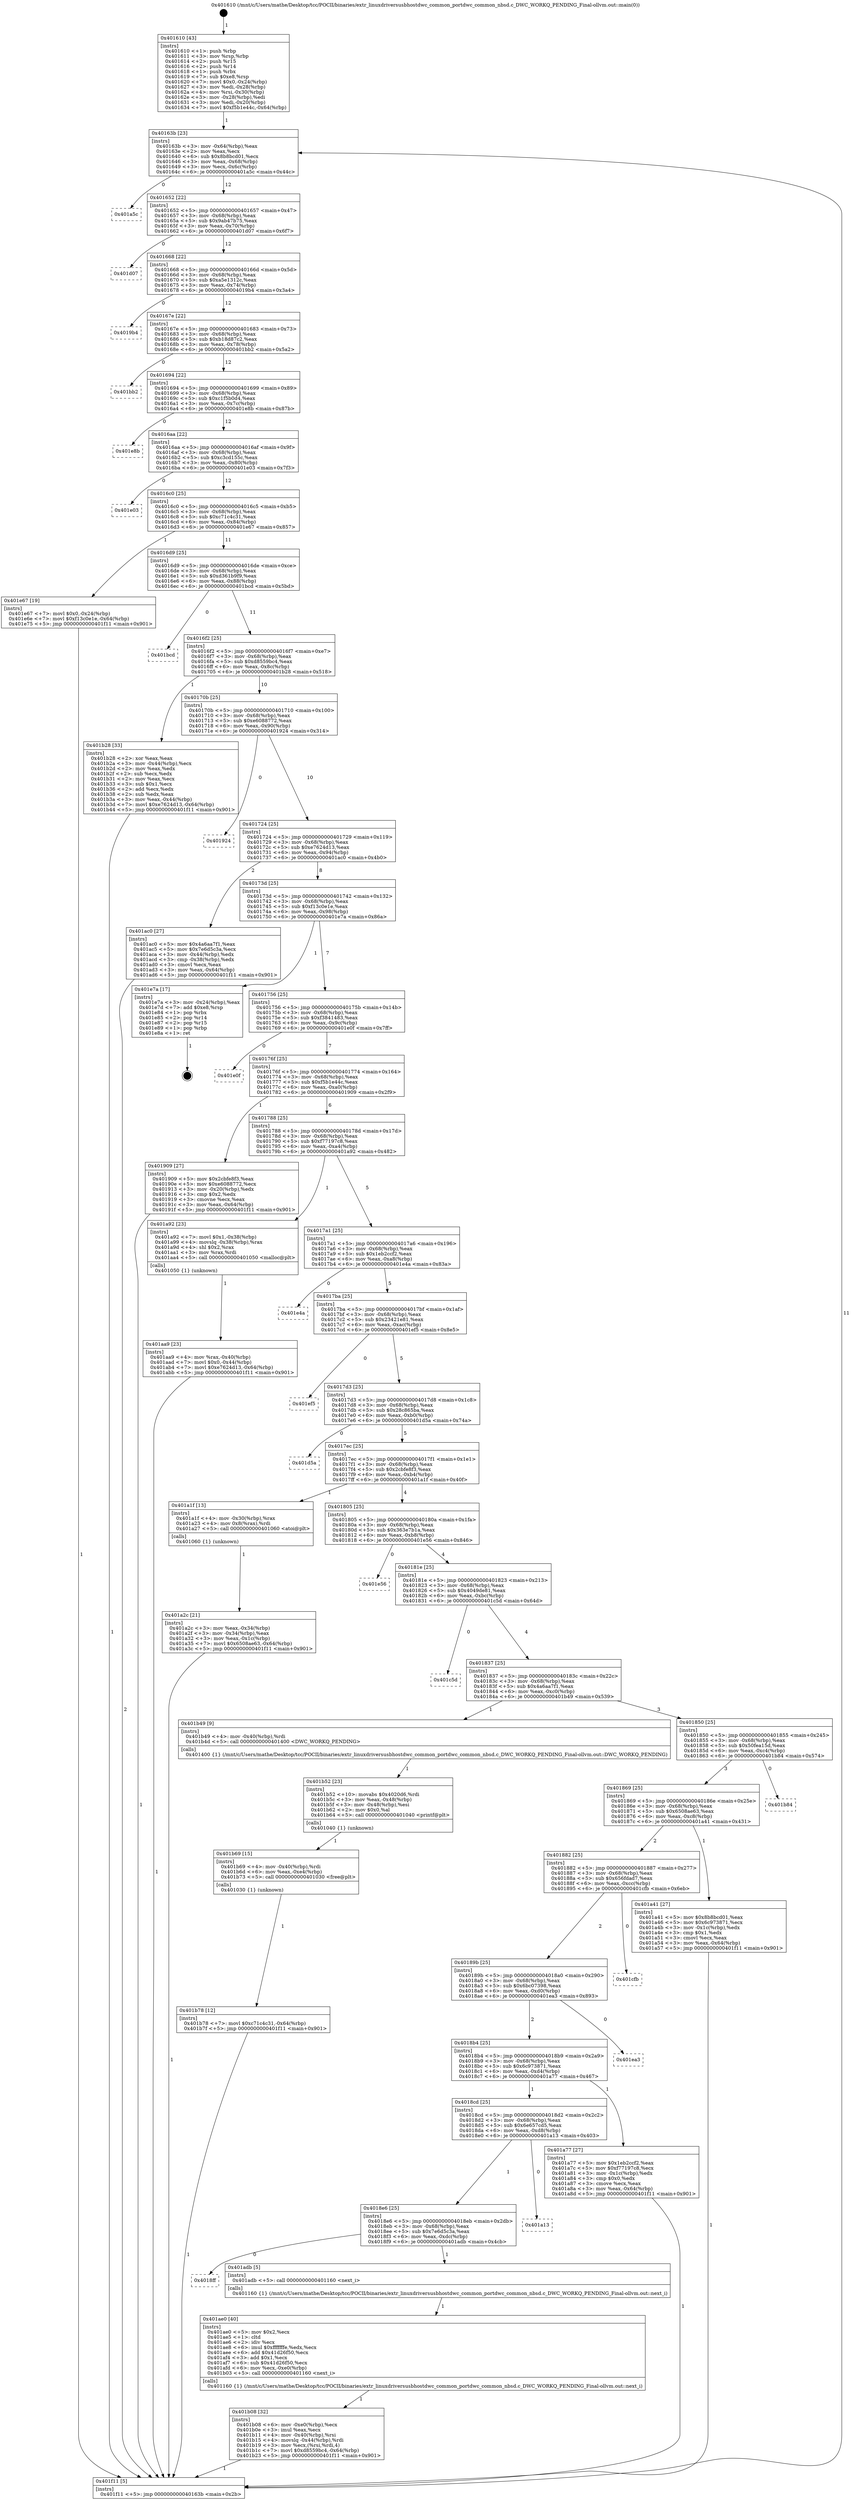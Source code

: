 digraph "0x401610" {
  label = "0x401610 (/mnt/c/Users/mathe/Desktop/tcc/POCII/binaries/extr_linuxdriversusbhostdwc_common_portdwc_common_nbsd.c_DWC_WORKQ_PENDING_Final-ollvm.out::main(0))"
  labelloc = "t"
  node[shape=record]

  Entry [label="",width=0.3,height=0.3,shape=circle,fillcolor=black,style=filled]
  "0x40163b" [label="{
     0x40163b [23]\l
     | [instrs]\l
     &nbsp;&nbsp;0x40163b \<+3\>: mov -0x64(%rbp),%eax\l
     &nbsp;&nbsp;0x40163e \<+2\>: mov %eax,%ecx\l
     &nbsp;&nbsp;0x401640 \<+6\>: sub $0x8b8bcd01,%ecx\l
     &nbsp;&nbsp;0x401646 \<+3\>: mov %eax,-0x68(%rbp)\l
     &nbsp;&nbsp;0x401649 \<+3\>: mov %ecx,-0x6c(%rbp)\l
     &nbsp;&nbsp;0x40164c \<+6\>: je 0000000000401a5c \<main+0x44c\>\l
  }"]
  "0x401a5c" [label="{
     0x401a5c\l
  }", style=dashed]
  "0x401652" [label="{
     0x401652 [22]\l
     | [instrs]\l
     &nbsp;&nbsp;0x401652 \<+5\>: jmp 0000000000401657 \<main+0x47\>\l
     &nbsp;&nbsp;0x401657 \<+3\>: mov -0x68(%rbp),%eax\l
     &nbsp;&nbsp;0x40165a \<+5\>: sub $0x9ab47b75,%eax\l
     &nbsp;&nbsp;0x40165f \<+3\>: mov %eax,-0x70(%rbp)\l
     &nbsp;&nbsp;0x401662 \<+6\>: je 0000000000401d07 \<main+0x6f7\>\l
  }"]
  Exit [label="",width=0.3,height=0.3,shape=circle,fillcolor=black,style=filled,peripheries=2]
  "0x401d07" [label="{
     0x401d07\l
  }", style=dashed]
  "0x401668" [label="{
     0x401668 [22]\l
     | [instrs]\l
     &nbsp;&nbsp;0x401668 \<+5\>: jmp 000000000040166d \<main+0x5d\>\l
     &nbsp;&nbsp;0x40166d \<+3\>: mov -0x68(%rbp),%eax\l
     &nbsp;&nbsp;0x401670 \<+5\>: sub $0xa5e1312c,%eax\l
     &nbsp;&nbsp;0x401675 \<+3\>: mov %eax,-0x74(%rbp)\l
     &nbsp;&nbsp;0x401678 \<+6\>: je 00000000004019b4 \<main+0x3a4\>\l
  }"]
  "0x401b78" [label="{
     0x401b78 [12]\l
     | [instrs]\l
     &nbsp;&nbsp;0x401b78 \<+7\>: movl $0xc71c4c31,-0x64(%rbp)\l
     &nbsp;&nbsp;0x401b7f \<+5\>: jmp 0000000000401f11 \<main+0x901\>\l
  }"]
  "0x4019b4" [label="{
     0x4019b4\l
  }", style=dashed]
  "0x40167e" [label="{
     0x40167e [22]\l
     | [instrs]\l
     &nbsp;&nbsp;0x40167e \<+5\>: jmp 0000000000401683 \<main+0x73\>\l
     &nbsp;&nbsp;0x401683 \<+3\>: mov -0x68(%rbp),%eax\l
     &nbsp;&nbsp;0x401686 \<+5\>: sub $0xb18d87c2,%eax\l
     &nbsp;&nbsp;0x40168b \<+3\>: mov %eax,-0x78(%rbp)\l
     &nbsp;&nbsp;0x40168e \<+6\>: je 0000000000401bb2 \<main+0x5a2\>\l
  }"]
  "0x401b69" [label="{
     0x401b69 [15]\l
     | [instrs]\l
     &nbsp;&nbsp;0x401b69 \<+4\>: mov -0x40(%rbp),%rdi\l
     &nbsp;&nbsp;0x401b6d \<+6\>: mov %eax,-0xe4(%rbp)\l
     &nbsp;&nbsp;0x401b73 \<+5\>: call 0000000000401030 \<free@plt\>\l
     | [calls]\l
     &nbsp;&nbsp;0x401030 \{1\} (unknown)\l
  }"]
  "0x401bb2" [label="{
     0x401bb2\l
  }", style=dashed]
  "0x401694" [label="{
     0x401694 [22]\l
     | [instrs]\l
     &nbsp;&nbsp;0x401694 \<+5\>: jmp 0000000000401699 \<main+0x89\>\l
     &nbsp;&nbsp;0x401699 \<+3\>: mov -0x68(%rbp),%eax\l
     &nbsp;&nbsp;0x40169c \<+5\>: sub $0xc1f5b0d4,%eax\l
     &nbsp;&nbsp;0x4016a1 \<+3\>: mov %eax,-0x7c(%rbp)\l
     &nbsp;&nbsp;0x4016a4 \<+6\>: je 0000000000401e8b \<main+0x87b\>\l
  }"]
  "0x401b52" [label="{
     0x401b52 [23]\l
     | [instrs]\l
     &nbsp;&nbsp;0x401b52 \<+10\>: movabs $0x4020d6,%rdi\l
     &nbsp;&nbsp;0x401b5c \<+3\>: mov %eax,-0x48(%rbp)\l
     &nbsp;&nbsp;0x401b5f \<+3\>: mov -0x48(%rbp),%esi\l
     &nbsp;&nbsp;0x401b62 \<+2\>: mov $0x0,%al\l
     &nbsp;&nbsp;0x401b64 \<+5\>: call 0000000000401040 \<printf@plt\>\l
     | [calls]\l
     &nbsp;&nbsp;0x401040 \{1\} (unknown)\l
  }"]
  "0x401e8b" [label="{
     0x401e8b\l
  }", style=dashed]
  "0x4016aa" [label="{
     0x4016aa [22]\l
     | [instrs]\l
     &nbsp;&nbsp;0x4016aa \<+5\>: jmp 00000000004016af \<main+0x9f\>\l
     &nbsp;&nbsp;0x4016af \<+3\>: mov -0x68(%rbp),%eax\l
     &nbsp;&nbsp;0x4016b2 \<+5\>: sub $0xc3cd155c,%eax\l
     &nbsp;&nbsp;0x4016b7 \<+3\>: mov %eax,-0x80(%rbp)\l
     &nbsp;&nbsp;0x4016ba \<+6\>: je 0000000000401e03 \<main+0x7f3\>\l
  }"]
  "0x401b08" [label="{
     0x401b08 [32]\l
     | [instrs]\l
     &nbsp;&nbsp;0x401b08 \<+6\>: mov -0xe0(%rbp),%ecx\l
     &nbsp;&nbsp;0x401b0e \<+3\>: imul %eax,%ecx\l
     &nbsp;&nbsp;0x401b11 \<+4\>: mov -0x40(%rbp),%rsi\l
     &nbsp;&nbsp;0x401b15 \<+4\>: movslq -0x44(%rbp),%rdi\l
     &nbsp;&nbsp;0x401b19 \<+3\>: mov %ecx,(%rsi,%rdi,4)\l
     &nbsp;&nbsp;0x401b1c \<+7\>: movl $0xd8559bc4,-0x64(%rbp)\l
     &nbsp;&nbsp;0x401b23 \<+5\>: jmp 0000000000401f11 \<main+0x901\>\l
  }"]
  "0x401e03" [label="{
     0x401e03\l
  }", style=dashed]
  "0x4016c0" [label="{
     0x4016c0 [25]\l
     | [instrs]\l
     &nbsp;&nbsp;0x4016c0 \<+5\>: jmp 00000000004016c5 \<main+0xb5\>\l
     &nbsp;&nbsp;0x4016c5 \<+3\>: mov -0x68(%rbp),%eax\l
     &nbsp;&nbsp;0x4016c8 \<+5\>: sub $0xc71c4c31,%eax\l
     &nbsp;&nbsp;0x4016cd \<+6\>: mov %eax,-0x84(%rbp)\l
     &nbsp;&nbsp;0x4016d3 \<+6\>: je 0000000000401e67 \<main+0x857\>\l
  }"]
  "0x401ae0" [label="{
     0x401ae0 [40]\l
     | [instrs]\l
     &nbsp;&nbsp;0x401ae0 \<+5\>: mov $0x2,%ecx\l
     &nbsp;&nbsp;0x401ae5 \<+1\>: cltd\l
     &nbsp;&nbsp;0x401ae6 \<+2\>: idiv %ecx\l
     &nbsp;&nbsp;0x401ae8 \<+6\>: imul $0xfffffffe,%edx,%ecx\l
     &nbsp;&nbsp;0x401aee \<+6\>: add $0x41d26f50,%ecx\l
     &nbsp;&nbsp;0x401af4 \<+3\>: add $0x1,%ecx\l
     &nbsp;&nbsp;0x401af7 \<+6\>: sub $0x41d26f50,%ecx\l
     &nbsp;&nbsp;0x401afd \<+6\>: mov %ecx,-0xe0(%rbp)\l
     &nbsp;&nbsp;0x401b03 \<+5\>: call 0000000000401160 \<next_i\>\l
     | [calls]\l
     &nbsp;&nbsp;0x401160 \{1\} (/mnt/c/Users/mathe/Desktop/tcc/POCII/binaries/extr_linuxdriversusbhostdwc_common_portdwc_common_nbsd.c_DWC_WORKQ_PENDING_Final-ollvm.out::next_i)\l
  }"]
  "0x401e67" [label="{
     0x401e67 [19]\l
     | [instrs]\l
     &nbsp;&nbsp;0x401e67 \<+7\>: movl $0x0,-0x24(%rbp)\l
     &nbsp;&nbsp;0x401e6e \<+7\>: movl $0xf13c0e1e,-0x64(%rbp)\l
     &nbsp;&nbsp;0x401e75 \<+5\>: jmp 0000000000401f11 \<main+0x901\>\l
  }"]
  "0x4016d9" [label="{
     0x4016d9 [25]\l
     | [instrs]\l
     &nbsp;&nbsp;0x4016d9 \<+5\>: jmp 00000000004016de \<main+0xce\>\l
     &nbsp;&nbsp;0x4016de \<+3\>: mov -0x68(%rbp),%eax\l
     &nbsp;&nbsp;0x4016e1 \<+5\>: sub $0xd361b9f9,%eax\l
     &nbsp;&nbsp;0x4016e6 \<+6\>: mov %eax,-0x88(%rbp)\l
     &nbsp;&nbsp;0x4016ec \<+6\>: je 0000000000401bcd \<main+0x5bd\>\l
  }"]
  "0x4018ff" [label="{
     0x4018ff\l
  }", style=dashed]
  "0x401bcd" [label="{
     0x401bcd\l
  }", style=dashed]
  "0x4016f2" [label="{
     0x4016f2 [25]\l
     | [instrs]\l
     &nbsp;&nbsp;0x4016f2 \<+5\>: jmp 00000000004016f7 \<main+0xe7\>\l
     &nbsp;&nbsp;0x4016f7 \<+3\>: mov -0x68(%rbp),%eax\l
     &nbsp;&nbsp;0x4016fa \<+5\>: sub $0xd8559bc4,%eax\l
     &nbsp;&nbsp;0x4016ff \<+6\>: mov %eax,-0x8c(%rbp)\l
     &nbsp;&nbsp;0x401705 \<+6\>: je 0000000000401b28 \<main+0x518\>\l
  }"]
  "0x401adb" [label="{
     0x401adb [5]\l
     | [instrs]\l
     &nbsp;&nbsp;0x401adb \<+5\>: call 0000000000401160 \<next_i\>\l
     | [calls]\l
     &nbsp;&nbsp;0x401160 \{1\} (/mnt/c/Users/mathe/Desktop/tcc/POCII/binaries/extr_linuxdriversusbhostdwc_common_portdwc_common_nbsd.c_DWC_WORKQ_PENDING_Final-ollvm.out::next_i)\l
  }"]
  "0x401b28" [label="{
     0x401b28 [33]\l
     | [instrs]\l
     &nbsp;&nbsp;0x401b28 \<+2\>: xor %eax,%eax\l
     &nbsp;&nbsp;0x401b2a \<+3\>: mov -0x44(%rbp),%ecx\l
     &nbsp;&nbsp;0x401b2d \<+2\>: mov %eax,%edx\l
     &nbsp;&nbsp;0x401b2f \<+2\>: sub %ecx,%edx\l
     &nbsp;&nbsp;0x401b31 \<+2\>: mov %eax,%ecx\l
     &nbsp;&nbsp;0x401b33 \<+3\>: sub $0x1,%ecx\l
     &nbsp;&nbsp;0x401b36 \<+2\>: add %ecx,%edx\l
     &nbsp;&nbsp;0x401b38 \<+2\>: sub %edx,%eax\l
     &nbsp;&nbsp;0x401b3a \<+3\>: mov %eax,-0x44(%rbp)\l
     &nbsp;&nbsp;0x401b3d \<+7\>: movl $0xe7624d13,-0x64(%rbp)\l
     &nbsp;&nbsp;0x401b44 \<+5\>: jmp 0000000000401f11 \<main+0x901\>\l
  }"]
  "0x40170b" [label="{
     0x40170b [25]\l
     | [instrs]\l
     &nbsp;&nbsp;0x40170b \<+5\>: jmp 0000000000401710 \<main+0x100\>\l
     &nbsp;&nbsp;0x401710 \<+3\>: mov -0x68(%rbp),%eax\l
     &nbsp;&nbsp;0x401713 \<+5\>: sub $0xe6088772,%eax\l
     &nbsp;&nbsp;0x401718 \<+6\>: mov %eax,-0x90(%rbp)\l
     &nbsp;&nbsp;0x40171e \<+6\>: je 0000000000401924 \<main+0x314\>\l
  }"]
  "0x4018e6" [label="{
     0x4018e6 [25]\l
     | [instrs]\l
     &nbsp;&nbsp;0x4018e6 \<+5\>: jmp 00000000004018eb \<main+0x2db\>\l
     &nbsp;&nbsp;0x4018eb \<+3\>: mov -0x68(%rbp),%eax\l
     &nbsp;&nbsp;0x4018ee \<+5\>: sub $0x7e6d5c3a,%eax\l
     &nbsp;&nbsp;0x4018f3 \<+6\>: mov %eax,-0xdc(%rbp)\l
     &nbsp;&nbsp;0x4018f9 \<+6\>: je 0000000000401adb \<main+0x4cb\>\l
  }"]
  "0x401924" [label="{
     0x401924\l
  }", style=dashed]
  "0x401724" [label="{
     0x401724 [25]\l
     | [instrs]\l
     &nbsp;&nbsp;0x401724 \<+5\>: jmp 0000000000401729 \<main+0x119\>\l
     &nbsp;&nbsp;0x401729 \<+3\>: mov -0x68(%rbp),%eax\l
     &nbsp;&nbsp;0x40172c \<+5\>: sub $0xe7624d13,%eax\l
     &nbsp;&nbsp;0x401731 \<+6\>: mov %eax,-0x94(%rbp)\l
     &nbsp;&nbsp;0x401737 \<+6\>: je 0000000000401ac0 \<main+0x4b0\>\l
  }"]
  "0x401a13" [label="{
     0x401a13\l
  }", style=dashed]
  "0x401ac0" [label="{
     0x401ac0 [27]\l
     | [instrs]\l
     &nbsp;&nbsp;0x401ac0 \<+5\>: mov $0x4a6aa7f1,%eax\l
     &nbsp;&nbsp;0x401ac5 \<+5\>: mov $0x7e6d5c3a,%ecx\l
     &nbsp;&nbsp;0x401aca \<+3\>: mov -0x44(%rbp),%edx\l
     &nbsp;&nbsp;0x401acd \<+3\>: cmp -0x38(%rbp),%edx\l
     &nbsp;&nbsp;0x401ad0 \<+3\>: cmovl %ecx,%eax\l
     &nbsp;&nbsp;0x401ad3 \<+3\>: mov %eax,-0x64(%rbp)\l
     &nbsp;&nbsp;0x401ad6 \<+5\>: jmp 0000000000401f11 \<main+0x901\>\l
  }"]
  "0x40173d" [label="{
     0x40173d [25]\l
     | [instrs]\l
     &nbsp;&nbsp;0x40173d \<+5\>: jmp 0000000000401742 \<main+0x132\>\l
     &nbsp;&nbsp;0x401742 \<+3\>: mov -0x68(%rbp),%eax\l
     &nbsp;&nbsp;0x401745 \<+5\>: sub $0xf13c0e1e,%eax\l
     &nbsp;&nbsp;0x40174a \<+6\>: mov %eax,-0x98(%rbp)\l
     &nbsp;&nbsp;0x401750 \<+6\>: je 0000000000401e7a \<main+0x86a\>\l
  }"]
  "0x401aa9" [label="{
     0x401aa9 [23]\l
     | [instrs]\l
     &nbsp;&nbsp;0x401aa9 \<+4\>: mov %rax,-0x40(%rbp)\l
     &nbsp;&nbsp;0x401aad \<+7\>: movl $0x0,-0x44(%rbp)\l
     &nbsp;&nbsp;0x401ab4 \<+7\>: movl $0xe7624d13,-0x64(%rbp)\l
     &nbsp;&nbsp;0x401abb \<+5\>: jmp 0000000000401f11 \<main+0x901\>\l
  }"]
  "0x401e7a" [label="{
     0x401e7a [17]\l
     | [instrs]\l
     &nbsp;&nbsp;0x401e7a \<+3\>: mov -0x24(%rbp),%eax\l
     &nbsp;&nbsp;0x401e7d \<+7\>: add $0xe8,%rsp\l
     &nbsp;&nbsp;0x401e84 \<+1\>: pop %rbx\l
     &nbsp;&nbsp;0x401e85 \<+2\>: pop %r14\l
     &nbsp;&nbsp;0x401e87 \<+2\>: pop %r15\l
     &nbsp;&nbsp;0x401e89 \<+1\>: pop %rbp\l
     &nbsp;&nbsp;0x401e8a \<+1\>: ret\l
  }"]
  "0x401756" [label="{
     0x401756 [25]\l
     | [instrs]\l
     &nbsp;&nbsp;0x401756 \<+5\>: jmp 000000000040175b \<main+0x14b\>\l
     &nbsp;&nbsp;0x40175b \<+3\>: mov -0x68(%rbp),%eax\l
     &nbsp;&nbsp;0x40175e \<+5\>: sub $0xf3841483,%eax\l
     &nbsp;&nbsp;0x401763 \<+6\>: mov %eax,-0x9c(%rbp)\l
     &nbsp;&nbsp;0x401769 \<+6\>: je 0000000000401e0f \<main+0x7ff\>\l
  }"]
  "0x4018cd" [label="{
     0x4018cd [25]\l
     | [instrs]\l
     &nbsp;&nbsp;0x4018cd \<+5\>: jmp 00000000004018d2 \<main+0x2c2\>\l
     &nbsp;&nbsp;0x4018d2 \<+3\>: mov -0x68(%rbp),%eax\l
     &nbsp;&nbsp;0x4018d5 \<+5\>: sub $0x6e657cd5,%eax\l
     &nbsp;&nbsp;0x4018da \<+6\>: mov %eax,-0xd8(%rbp)\l
     &nbsp;&nbsp;0x4018e0 \<+6\>: je 0000000000401a13 \<main+0x403\>\l
  }"]
  "0x401e0f" [label="{
     0x401e0f\l
  }", style=dashed]
  "0x40176f" [label="{
     0x40176f [25]\l
     | [instrs]\l
     &nbsp;&nbsp;0x40176f \<+5\>: jmp 0000000000401774 \<main+0x164\>\l
     &nbsp;&nbsp;0x401774 \<+3\>: mov -0x68(%rbp),%eax\l
     &nbsp;&nbsp;0x401777 \<+5\>: sub $0xf5b1e44c,%eax\l
     &nbsp;&nbsp;0x40177c \<+6\>: mov %eax,-0xa0(%rbp)\l
     &nbsp;&nbsp;0x401782 \<+6\>: je 0000000000401909 \<main+0x2f9\>\l
  }"]
  "0x401a77" [label="{
     0x401a77 [27]\l
     | [instrs]\l
     &nbsp;&nbsp;0x401a77 \<+5\>: mov $0x1eb2ccf2,%eax\l
     &nbsp;&nbsp;0x401a7c \<+5\>: mov $0xf77197c8,%ecx\l
     &nbsp;&nbsp;0x401a81 \<+3\>: mov -0x1c(%rbp),%edx\l
     &nbsp;&nbsp;0x401a84 \<+3\>: cmp $0x0,%edx\l
     &nbsp;&nbsp;0x401a87 \<+3\>: cmove %ecx,%eax\l
     &nbsp;&nbsp;0x401a8a \<+3\>: mov %eax,-0x64(%rbp)\l
     &nbsp;&nbsp;0x401a8d \<+5\>: jmp 0000000000401f11 \<main+0x901\>\l
  }"]
  "0x401909" [label="{
     0x401909 [27]\l
     | [instrs]\l
     &nbsp;&nbsp;0x401909 \<+5\>: mov $0x2cbfe8f3,%eax\l
     &nbsp;&nbsp;0x40190e \<+5\>: mov $0xe6088772,%ecx\l
     &nbsp;&nbsp;0x401913 \<+3\>: mov -0x20(%rbp),%edx\l
     &nbsp;&nbsp;0x401916 \<+3\>: cmp $0x2,%edx\l
     &nbsp;&nbsp;0x401919 \<+3\>: cmovne %ecx,%eax\l
     &nbsp;&nbsp;0x40191c \<+3\>: mov %eax,-0x64(%rbp)\l
     &nbsp;&nbsp;0x40191f \<+5\>: jmp 0000000000401f11 \<main+0x901\>\l
  }"]
  "0x401788" [label="{
     0x401788 [25]\l
     | [instrs]\l
     &nbsp;&nbsp;0x401788 \<+5\>: jmp 000000000040178d \<main+0x17d\>\l
     &nbsp;&nbsp;0x40178d \<+3\>: mov -0x68(%rbp),%eax\l
     &nbsp;&nbsp;0x401790 \<+5\>: sub $0xf77197c8,%eax\l
     &nbsp;&nbsp;0x401795 \<+6\>: mov %eax,-0xa4(%rbp)\l
     &nbsp;&nbsp;0x40179b \<+6\>: je 0000000000401a92 \<main+0x482\>\l
  }"]
  "0x401f11" [label="{
     0x401f11 [5]\l
     | [instrs]\l
     &nbsp;&nbsp;0x401f11 \<+5\>: jmp 000000000040163b \<main+0x2b\>\l
  }"]
  "0x401610" [label="{
     0x401610 [43]\l
     | [instrs]\l
     &nbsp;&nbsp;0x401610 \<+1\>: push %rbp\l
     &nbsp;&nbsp;0x401611 \<+3\>: mov %rsp,%rbp\l
     &nbsp;&nbsp;0x401614 \<+2\>: push %r15\l
     &nbsp;&nbsp;0x401616 \<+2\>: push %r14\l
     &nbsp;&nbsp;0x401618 \<+1\>: push %rbx\l
     &nbsp;&nbsp;0x401619 \<+7\>: sub $0xe8,%rsp\l
     &nbsp;&nbsp;0x401620 \<+7\>: movl $0x0,-0x24(%rbp)\l
     &nbsp;&nbsp;0x401627 \<+3\>: mov %edi,-0x28(%rbp)\l
     &nbsp;&nbsp;0x40162a \<+4\>: mov %rsi,-0x30(%rbp)\l
     &nbsp;&nbsp;0x40162e \<+3\>: mov -0x28(%rbp),%edi\l
     &nbsp;&nbsp;0x401631 \<+3\>: mov %edi,-0x20(%rbp)\l
     &nbsp;&nbsp;0x401634 \<+7\>: movl $0xf5b1e44c,-0x64(%rbp)\l
  }"]
  "0x4018b4" [label="{
     0x4018b4 [25]\l
     | [instrs]\l
     &nbsp;&nbsp;0x4018b4 \<+5\>: jmp 00000000004018b9 \<main+0x2a9\>\l
     &nbsp;&nbsp;0x4018b9 \<+3\>: mov -0x68(%rbp),%eax\l
     &nbsp;&nbsp;0x4018bc \<+5\>: sub $0x6c973871,%eax\l
     &nbsp;&nbsp;0x4018c1 \<+6\>: mov %eax,-0xd4(%rbp)\l
     &nbsp;&nbsp;0x4018c7 \<+6\>: je 0000000000401a77 \<main+0x467\>\l
  }"]
  "0x401a92" [label="{
     0x401a92 [23]\l
     | [instrs]\l
     &nbsp;&nbsp;0x401a92 \<+7\>: movl $0x1,-0x38(%rbp)\l
     &nbsp;&nbsp;0x401a99 \<+4\>: movslq -0x38(%rbp),%rax\l
     &nbsp;&nbsp;0x401a9d \<+4\>: shl $0x2,%rax\l
     &nbsp;&nbsp;0x401aa1 \<+3\>: mov %rax,%rdi\l
     &nbsp;&nbsp;0x401aa4 \<+5\>: call 0000000000401050 \<malloc@plt\>\l
     | [calls]\l
     &nbsp;&nbsp;0x401050 \{1\} (unknown)\l
  }"]
  "0x4017a1" [label="{
     0x4017a1 [25]\l
     | [instrs]\l
     &nbsp;&nbsp;0x4017a1 \<+5\>: jmp 00000000004017a6 \<main+0x196\>\l
     &nbsp;&nbsp;0x4017a6 \<+3\>: mov -0x68(%rbp),%eax\l
     &nbsp;&nbsp;0x4017a9 \<+5\>: sub $0x1eb2ccf2,%eax\l
     &nbsp;&nbsp;0x4017ae \<+6\>: mov %eax,-0xa8(%rbp)\l
     &nbsp;&nbsp;0x4017b4 \<+6\>: je 0000000000401e4a \<main+0x83a\>\l
  }"]
  "0x401ea3" [label="{
     0x401ea3\l
  }", style=dashed]
  "0x401e4a" [label="{
     0x401e4a\l
  }", style=dashed]
  "0x4017ba" [label="{
     0x4017ba [25]\l
     | [instrs]\l
     &nbsp;&nbsp;0x4017ba \<+5\>: jmp 00000000004017bf \<main+0x1af\>\l
     &nbsp;&nbsp;0x4017bf \<+3\>: mov -0x68(%rbp),%eax\l
     &nbsp;&nbsp;0x4017c2 \<+5\>: sub $0x23421e81,%eax\l
     &nbsp;&nbsp;0x4017c7 \<+6\>: mov %eax,-0xac(%rbp)\l
     &nbsp;&nbsp;0x4017cd \<+6\>: je 0000000000401ef5 \<main+0x8e5\>\l
  }"]
  "0x40189b" [label="{
     0x40189b [25]\l
     | [instrs]\l
     &nbsp;&nbsp;0x40189b \<+5\>: jmp 00000000004018a0 \<main+0x290\>\l
     &nbsp;&nbsp;0x4018a0 \<+3\>: mov -0x68(%rbp),%eax\l
     &nbsp;&nbsp;0x4018a3 \<+5\>: sub $0x6bc07398,%eax\l
     &nbsp;&nbsp;0x4018a8 \<+6\>: mov %eax,-0xd0(%rbp)\l
     &nbsp;&nbsp;0x4018ae \<+6\>: je 0000000000401ea3 \<main+0x893\>\l
  }"]
  "0x401ef5" [label="{
     0x401ef5\l
  }", style=dashed]
  "0x4017d3" [label="{
     0x4017d3 [25]\l
     | [instrs]\l
     &nbsp;&nbsp;0x4017d3 \<+5\>: jmp 00000000004017d8 \<main+0x1c8\>\l
     &nbsp;&nbsp;0x4017d8 \<+3\>: mov -0x68(%rbp),%eax\l
     &nbsp;&nbsp;0x4017db \<+5\>: sub $0x28c865ba,%eax\l
     &nbsp;&nbsp;0x4017e0 \<+6\>: mov %eax,-0xb0(%rbp)\l
     &nbsp;&nbsp;0x4017e6 \<+6\>: je 0000000000401d5a \<main+0x74a\>\l
  }"]
  "0x401cfb" [label="{
     0x401cfb\l
  }", style=dashed]
  "0x401d5a" [label="{
     0x401d5a\l
  }", style=dashed]
  "0x4017ec" [label="{
     0x4017ec [25]\l
     | [instrs]\l
     &nbsp;&nbsp;0x4017ec \<+5\>: jmp 00000000004017f1 \<main+0x1e1\>\l
     &nbsp;&nbsp;0x4017f1 \<+3\>: mov -0x68(%rbp),%eax\l
     &nbsp;&nbsp;0x4017f4 \<+5\>: sub $0x2cbfe8f3,%eax\l
     &nbsp;&nbsp;0x4017f9 \<+6\>: mov %eax,-0xb4(%rbp)\l
     &nbsp;&nbsp;0x4017ff \<+6\>: je 0000000000401a1f \<main+0x40f\>\l
  }"]
  "0x401882" [label="{
     0x401882 [25]\l
     | [instrs]\l
     &nbsp;&nbsp;0x401882 \<+5\>: jmp 0000000000401887 \<main+0x277\>\l
     &nbsp;&nbsp;0x401887 \<+3\>: mov -0x68(%rbp),%eax\l
     &nbsp;&nbsp;0x40188a \<+5\>: sub $0x656fdad7,%eax\l
     &nbsp;&nbsp;0x40188f \<+6\>: mov %eax,-0xcc(%rbp)\l
     &nbsp;&nbsp;0x401895 \<+6\>: je 0000000000401cfb \<main+0x6eb\>\l
  }"]
  "0x401a1f" [label="{
     0x401a1f [13]\l
     | [instrs]\l
     &nbsp;&nbsp;0x401a1f \<+4\>: mov -0x30(%rbp),%rax\l
     &nbsp;&nbsp;0x401a23 \<+4\>: mov 0x8(%rax),%rdi\l
     &nbsp;&nbsp;0x401a27 \<+5\>: call 0000000000401060 \<atoi@plt\>\l
     | [calls]\l
     &nbsp;&nbsp;0x401060 \{1\} (unknown)\l
  }"]
  "0x401805" [label="{
     0x401805 [25]\l
     | [instrs]\l
     &nbsp;&nbsp;0x401805 \<+5\>: jmp 000000000040180a \<main+0x1fa\>\l
     &nbsp;&nbsp;0x40180a \<+3\>: mov -0x68(%rbp),%eax\l
     &nbsp;&nbsp;0x40180d \<+5\>: sub $0x363e7b1a,%eax\l
     &nbsp;&nbsp;0x401812 \<+6\>: mov %eax,-0xb8(%rbp)\l
     &nbsp;&nbsp;0x401818 \<+6\>: je 0000000000401e56 \<main+0x846\>\l
  }"]
  "0x401a2c" [label="{
     0x401a2c [21]\l
     | [instrs]\l
     &nbsp;&nbsp;0x401a2c \<+3\>: mov %eax,-0x34(%rbp)\l
     &nbsp;&nbsp;0x401a2f \<+3\>: mov -0x34(%rbp),%eax\l
     &nbsp;&nbsp;0x401a32 \<+3\>: mov %eax,-0x1c(%rbp)\l
     &nbsp;&nbsp;0x401a35 \<+7\>: movl $0x6508ae63,-0x64(%rbp)\l
     &nbsp;&nbsp;0x401a3c \<+5\>: jmp 0000000000401f11 \<main+0x901\>\l
  }"]
  "0x401a41" [label="{
     0x401a41 [27]\l
     | [instrs]\l
     &nbsp;&nbsp;0x401a41 \<+5\>: mov $0x8b8bcd01,%eax\l
     &nbsp;&nbsp;0x401a46 \<+5\>: mov $0x6c973871,%ecx\l
     &nbsp;&nbsp;0x401a4b \<+3\>: mov -0x1c(%rbp),%edx\l
     &nbsp;&nbsp;0x401a4e \<+3\>: cmp $0x1,%edx\l
     &nbsp;&nbsp;0x401a51 \<+3\>: cmovl %ecx,%eax\l
     &nbsp;&nbsp;0x401a54 \<+3\>: mov %eax,-0x64(%rbp)\l
     &nbsp;&nbsp;0x401a57 \<+5\>: jmp 0000000000401f11 \<main+0x901\>\l
  }"]
  "0x401e56" [label="{
     0x401e56\l
  }", style=dashed]
  "0x40181e" [label="{
     0x40181e [25]\l
     | [instrs]\l
     &nbsp;&nbsp;0x40181e \<+5\>: jmp 0000000000401823 \<main+0x213\>\l
     &nbsp;&nbsp;0x401823 \<+3\>: mov -0x68(%rbp),%eax\l
     &nbsp;&nbsp;0x401826 \<+5\>: sub $0x4049de81,%eax\l
     &nbsp;&nbsp;0x40182b \<+6\>: mov %eax,-0xbc(%rbp)\l
     &nbsp;&nbsp;0x401831 \<+6\>: je 0000000000401c5d \<main+0x64d\>\l
  }"]
  "0x401869" [label="{
     0x401869 [25]\l
     | [instrs]\l
     &nbsp;&nbsp;0x401869 \<+5\>: jmp 000000000040186e \<main+0x25e\>\l
     &nbsp;&nbsp;0x40186e \<+3\>: mov -0x68(%rbp),%eax\l
     &nbsp;&nbsp;0x401871 \<+5\>: sub $0x6508ae63,%eax\l
     &nbsp;&nbsp;0x401876 \<+6\>: mov %eax,-0xc8(%rbp)\l
     &nbsp;&nbsp;0x40187c \<+6\>: je 0000000000401a41 \<main+0x431\>\l
  }"]
  "0x401c5d" [label="{
     0x401c5d\l
  }", style=dashed]
  "0x401837" [label="{
     0x401837 [25]\l
     | [instrs]\l
     &nbsp;&nbsp;0x401837 \<+5\>: jmp 000000000040183c \<main+0x22c\>\l
     &nbsp;&nbsp;0x40183c \<+3\>: mov -0x68(%rbp),%eax\l
     &nbsp;&nbsp;0x40183f \<+5\>: sub $0x4a6aa7f1,%eax\l
     &nbsp;&nbsp;0x401844 \<+6\>: mov %eax,-0xc0(%rbp)\l
     &nbsp;&nbsp;0x40184a \<+6\>: je 0000000000401b49 \<main+0x539\>\l
  }"]
  "0x401b84" [label="{
     0x401b84\l
  }", style=dashed]
  "0x401b49" [label="{
     0x401b49 [9]\l
     | [instrs]\l
     &nbsp;&nbsp;0x401b49 \<+4\>: mov -0x40(%rbp),%rdi\l
     &nbsp;&nbsp;0x401b4d \<+5\>: call 0000000000401400 \<DWC_WORKQ_PENDING\>\l
     | [calls]\l
     &nbsp;&nbsp;0x401400 \{1\} (/mnt/c/Users/mathe/Desktop/tcc/POCII/binaries/extr_linuxdriversusbhostdwc_common_portdwc_common_nbsd.c_DWC_WORKQ_PENDING_Final-ollvm.out::DWC_WORKQ_PENDING)\l
  }"]
  "0x401850" [label="{
     0x401850 [25]\l
     | [instrs]\l
     &nbsp;&nbsp;0x401850 \<+5\>: jmp 0000000000401855 \<main+0x245\>\l
     &nbsp;&nbsp;0x401855 \<+3\>: mov -0x68(%rbp),%eax\l
     &nbsp;&nbsp;0x401858 \<+5\>: sub $0x50fea15d,%eax\l
     &nbsp;&nbsp;0x40185d \<+6\>: mov %eax,-0xc4(%rbp)\l
     &nbsp;&nbsp;0x401863 \<+6\>: je 0000000000401b84 \<main+0x574\>\l
  }"]
  Entry -> "0x401610" [label=" 1"]
  "0x40163b" -> "0x401a5c" [label=" 0"]
  "0x40163b" -> "0x401652" [label=" 12"]
  "0x401e7a" -> Exit [label=" 1"]
  "0x401652" -> "0x401d07" [label=" 0"]
  "0x401652" -> "0x401668" [label=" 12"]
  "0x401e67" -> "0x401f11" [label=" 1"]
  "0x401668" -> "0x4019b4" [label=" 0"]
  "0x401668" -> "0x40167e" [label=" 12"]
  "0x401b78" -> "0x401f11" [label=" 1"]
  "0x40167e" -> "0x401bb2" [label=" 0"]
  "0x40167e" -> "0x401694" [label=" 12"]
  "0x401b69" -> "0x401b78" [label=" 1"]
  "0x401694" -> "0x401e8b" [label=" 0"]
  "0x401694" -> "0x4016aa" [label=" 12"]
  "0x401b52" -> "0x401b69" [label=" 1"]
  "0x4016aa" -> "0x401e03" [label=" 0"]
  "0x4016aa" -> "0x4016c0" [label=" 12"]
  "0x401b49" -> "0x401b52" [label=" 1"]
  "0x4016c0" -> "0x401e67" [label=" 1"]
  "0x4016c0" -> "0x4016d9" [label=" 11"]
  "0x401b28" -> "0x401f11" [label=" 1"]
  "0x4016d9" -> "0x401bcd" [label=" 0"]
  "0x4016d9" -> "0x4016f2" [label=" 11"]
  "0x401b08" -> "0x401f11" [label=" 1"]
  "0x4016f2" -> "0x401b28" [label=" 1"]
  "0x4016f2" -> "0x40170b" [label=" 10"]
  "0x401ae0" -> "0x401b08" [label=" 1"]
  "0x40170b" -> "0x401924" [label=" 0"]
  "0x40170b" -> "0x401724" [label=" 10"]
  "0x4018e6" -> "0x4018ff" [label=" 0"]
  "0x401724" -> "0x401ac0" [label=" 2"]
  "0x401724" -> "0x40173d" [label=" 8"]
  "0x4018e6" -> "0x401adb" [label=" 1"]
  "0x40173d" -> "0x401e7a" [label=" 1"]
  "0x40173d" -> "0x401756" [label=" 7"]
  "0x4018cd" -> "0x4018e6" [label=" 1"]
  "0x401756" -> "0x401e0f" [label=" 0"]
  "0x401756" -> "0x40176f" [label=" 7"]
  "0x4018cd" -> "0x401a13" [label=" 0"]
  "0x40176f" -> "0x401909" [label=" 1"]
  "0x40176f" -> "0x401788" [label=" 6"]
  "0x401909" -> "0x401f11" [label=" 1"]
  "0x401610" -> "0x40163b" [label=" 1"]
  "0x401f11" -> "0x40163b" [label=" 11"]
  "0x401adb" -> "0x401ae0" [label=" 1"]
  "0x401788" -> "0x401a92" [label=" 1"]
  "0x401788" -> "0x4017a1" [label=" 5"]
  "0x401aa9" -> "0x401f11" [label=" 1"]
  "0x4017a1" -> "0x401e4a" [label=" 0"]
  "0x4017a1" -> "0x4017ba" [label=" 5"]
  "0x401a92" -> "0x401aa9" [label=" 1"]
  "0x4017ba" -> "0x401ef5" [label=" 0"]
  "0x4017ba" -> "0x4017d3" [label=" 5"]
  "0x4018b4" -> "0x4018cd" [label=" 1"]
  "0x4017d3" -> "0x401d5a" [label=" 0"]
  "0x4017d3" -> "0x4017ec" [label=" 5"]
  "0x4018b4" -> "0x401a77" [label=" 1"]
  "0x4017ec" -> "0x401a1f" [label=" 1"]
  "0x4017ec" -> "0x401805" [label=" 4"]
  "0x401a1f" -> "0x401a2c" [label=" 1"]
  "0x401a2c" -> "0x401f11" [label=" 1"]
  "0x40189b" -> "0x4018b4" [label=" 2"]
  "0x401805" -> "0x401e56" [label=" 0"]
  "0x401805" -> "0x40181e" [label=" 4"]
  "0x40189b" -> "0x401ea3" [label=" 0"]
  "0x40181e" -> "0x401c5d" [label=" 0"]
  "0x40181e" -> "0x401837" [label=" 4"]
  "0x401882" -> "0x40189b" [label=" 2"]
  "0x401837" -> "0x401b49" [label=" 1"]
  "0x401837" -> "0x401850" [label=" 3"]
  "0x401882" -> "0x401cfb" [label=" 0"]
  "0x401850" -> "0x401b84" [label=" 0"]
  "0x401850" -> "0x401869" [label=" 3"]
  "0x401a77" -> "0x401f11" [label=" 1"]
  "0x401869" -> "0x401a41" [label=" 1"]
  "0x401869" -> "0x401882" [label=" 2"]
  "0x401a41" -> "0x401f11" [label=" 1"]
  "0x401ac0" -> "0x401f11" [label=" 2"]
}
